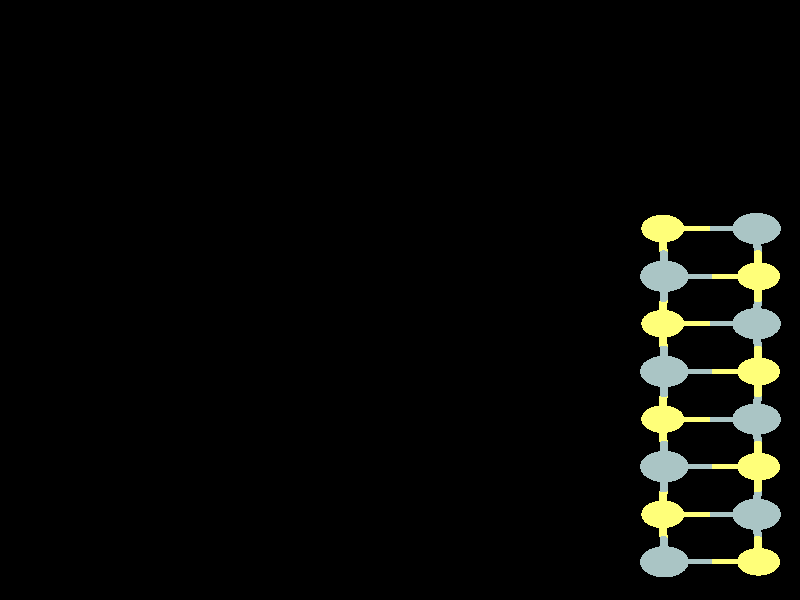 #include "colors.inc"
#include "finish.inc"

global_settings {assumed_gamma 1 max_trace_level 6}
background {color White transmit 1.0}
camera {orthographic
  right -19.79*x up 23.01*y
  direction 1.00*z
  location <0,0,50.00> look_at <0,0,0>}


light_source {<  2.00,   3.00,  40.00> color White
  area_light <0.70, 0, 0>, <0, 0.70, 0>, 3, 3
  adaptive 1 jitter}
// no fog
#declare simple = finish {phong 0.7}
#declare pale = finish {ambient 0.5 diffuse 0.85 roughness 0.001 specular 0.200 }
#declare intermediate = finish {ambient 0.3 diffuse 0.6 specular 0.1 roughness 0.04}
#declare vmd = finish {ambient 0.0 diffuse 0.65 phong 0.1 phong_size 40.0 specular 0.5 }
#declare jmol = finish {ambient 0.2 diffuse 0.6 specular 1 roughness 0.001 metallic}
#declare ase2 = finish {ambient 0.05 brilliance 3 diffuse 0.6 metallic specular 0.7 roughness 0.04 reflection 0.15}
#declare ase3 = finish {ambient 0.15 brilliance 2 diffuse 0.6 metallic specular 1.0 roughness 0.001 reflection 0.0}
#declare glass = finish {ambient 0.05 diffuse 0.3 specular 1.0 roughness 0.001}
#declare glass2 = finish {ambient 0.01 diffuse 0.3 specular 1.0 reflection 0.25 roughness 0.001}
#declare Rcell = 0.000;
#declare Rbond = 0.100;

#macro atom(LOC, R, COL, TRANS, FIN)
  sphere{LOC, R texture{pigment{color COL transmit TRANS} finish{FIN}}}
#end
#macro constrain(LOC, R, COL, TRANS FIN)
union{torus{R, Rcell rotate 45*z texture{pigment{color COL transmit TRANS} finish{FIN}}}
     torus{R, Rcell rotate -45*z texture{pigment{color COL transmit TRANS} finish{FIN}}}
     translate LOC}
#end

cylinder {<  7.68, -10.96, -26.89>, <  7.68, -10.96,   0.00>, Rcell pigment {Black}}
cylinder {<  7.68,  10.96, -26.89>, <  7.68,  10.96,   0.00>, Rcell pigment {Black}}
cylinder {< -9.42,  10.96, -26.89>, < -9.42,  10.96,   0.00>, Rcell pigment {Black}}
cylinder {< -9.42, -10.96, -26.89>, < -9.42, -10.96,   0.00>, Rcell pigment {Black}}
cylinder {<  7.68, -10.96, -26.89>, <  7.68,  10.96, -26.89>, Rcell pigment {Black}}
cylinder {<  7.68, -10.96,   0.00>, <  7.68,  10.96,   0.00>, Rcell pigment {Black}}
cylinder {< -9.42, -10.96,   0.00>, < -9.42,  10.96,   0.00>, Rcell pigment {Black}}
cylinder {< -9.42, -10.96, -26.89>, < -9.42,  10.96, -26.89>, Rcell pigment {Black}}
cylinder {<  7.68, -10.96, -26.89>, < -9.42, -10.96, -26.89>, Rcell pigment {Black}}
cylinder {<  7.68, -10.96,   0.00>, < -9.42, -10.96,   0.00>, Rcell pigment {Black}}
cylinder {<  7.68,  10.96,   0.00>, < -9.42,  10.96,   0.00>, Rcell pigment {Black}}
cylinder {<  7.68,  10.96, -26.89>, < -9.42,  10.96, -26.89>, Rcell pigment {Black}}
atom(<  6.50,  -8.22, -25.77>, 0.53, rgb <1.00, 1.00, 0.19>, 0.0, ase3) // #0
atom(<  8.82,  -8.22, -25.77>, 0.60, rgb <0.40, 0.56, 0.56>, 0.0, ase3) // #1
atom(<  6.50,  -4.57, -25.77>, 0.53, rgb <1.00, 1.00, 0.19>, 0.0, ase3) // #2
atom(<  8.82,  -4.57, -25.77>, 0.60, rgb <0.40, 0.56, 0.56>, 0.0, ase3) // #3
atom(<  6.50,  -0.91, -25.77>, 0.53, rgb <1.00, 1.00, 0.19>, 0.0, ase3) // #4
atom(<  8.82,  -0.91, -25.77>, 0.60, rgb <0.40, 0.56, 0.56>, 0.0, ase3) // #5
atom(<  6.50,   2.74, -25.77>, 0.53, rgb <1.00, 1.00, 0.19>, 0.0, ase3) // #6
atom(<  8.82,   2.74, -25.77>, 0.60, rgb <0.40, 0.56, 0.56>, 0.0, ase3) // #7
atom(<  8.87, -10.04, -23.53>, 0.53, rgb <1.00, 1.00, 0.19>, 0.0, ase3) // #8
atom(<  6.50,  -8.22, -21.29>, 0.53, rgb <1.00, 1.00, 0.19>, 0.0, ase3) // #9
atom(<  6.54, -10.04, -23.53>, 0.60, rgb <0.40, 0.56, 0.56>, 0.0, ase3) // #10
atom(<  8.82,  -8.22, -21.29>, 0.60, rgb <0.40, 0.56, 0.56>, 0.0, ase3) // #11
atom(<  8.87,  -6.39, -23.53>, 0.53, rgb <1.00, 1.00, 0.19>, 0.0, ase3) // #12
atom(<  6.50,  -4.57, -21.29>, 0.53, rgb <1.00, 1.00, 0.19>, 0.0, ase3) // #13
atom(<  6.54,  -6.39, -23.53>, 0.60, rgb <0.40, 0.56, 0.56>, 0.0, ase3) // #14
atom(<  8.82,  -4.57, -21.29>, 0.60, rgb <0.40, 0.56, 0.56>, 0.0, ase3) // #15
atom(<  8.87,  -2.74, -23.53>, 0.53, rgb <1.00, 1.00, 0.19>, 0.0, ase3) // #16
atom(<  6.50,  -0.91, -21.29>, 0.53, rgb <1.00, 1.00, 0.19>, 0.0, ase3) // #17
atom(<  6.54,  -2.74, -23.53>, 0.60, rgb <0.40, 0.56, 0.56>, 0.0, ase3) // #18
atom(<  8.82,  -0.91, -21.29>, 0.60, rgb <0.40, 0.56, 0.56>, 0.0, ase3) // #19
atom(<  8.87,   0.91, -23.53>, 0.53, rgb <1.00, 1.00, 0.19>, 0.0, ase3) // #20
atom(<  6.50,   2.74, -21.29>, 0.53, rgb <1.00, 1.00, 0.19>, 0.0, ase3) // #21
atom(<  6.54,   0.91, -23.53>, 0.60, rgb <0.40, 0.56, 0.56>, 0.0, ase3) // #22
atom(<  8.82,   2.74, -21.29>, 0.60, rgb <0.40, 0.56, 0.56>, 0.0, ase3) // #23
atom(<  8.87, -10.04, -19.05>, 0.53, rgb <1.00, 1.00, 0.19>, 0.0, ase3) // #24
atom(<  6.50,  -8.22, -16.81>, 0.53, rgb <1.00, 1.00, 0.19>, 0.0, ase3) // #25
atom(<  6.54, -10.04, -19.05>, 0.60, rgb <0.40, 0.56, 0.56>, 0.0, ase3) // #26
atom(<  8.82,  -8.22, -16.81>, 0.60, rgb <0.40, 0.56, 0.56>, 0.0, ase3) // #27
atom(<  8.87,  -6.39, -19.05>, 0.53, rgb <1.00, 1.00, 0.19>, 0.0, ase3) // #28
atom(<  6.50,  -4.57, -16.81>, 0.53, rgb <1.00, 1.00, 0.19>, 0.0, ase3) // #29
atom(<  6.54,  -6.39, -19.05>, 0.60, rgb <0.40, 0.56, 0.56>, 0.0, ase3) // #30
atom(<  8.82,  -4.57, -16.81>, 0.60, rgb <0.40, 0.56, 0.56>, 0.0, ase3) // #31
atom(<  8.87,  -2.74, -19.05>, 0.53, rgb <1.00, 1.00, 0.19>, 0.0, ase3) // #32
atom(<  6.50,  -0.91, -16.81>, 0.53, rgb <1.00, 1.00, 0.19>, 0.0, ase3) // #33
atom(<  6.54,  -2.74, -19.05>, 0.60, rgb <0.40, 0.56, 0.56>, 0.0, ase3) // #34
atom(<  8.82,  -0.91, -16.81>, 0.60, rgb <0.40, 0.56, 0.56>, 0.0, ase3) // #35
atom(<  8.87,   0.91, -19.05>, 0.53, rgb <1.00, 1.00, 0.19>, 0.0, ase3) // #36
atom(<  6.50,   2.74, -16.81>, 0.53, rgb <1.00, 1.00, 0.19>, 0.0, ase3) // #37
atom(<  6.54,   0.91, -19.05>, 0.60, rgb <0.40, 0.56, 0.56>, 0.0, ase3) // #38
atom(<  8.82,   2.74, -16.81>, 0.60, rgb <0.40, 0.56, 0.56>, 0.0, ase3) // #39
atom(<  8.87, -10.04, -14.57>, 0.53, rgb <1.00, 1.00, 0.19>, 0.0, ase3) // #40
atom(<  6.54, -10.04, -14.57>, 0.60, rgb <0.40, 0.56, 0.56>, 0.0, ase3) // #41
atom(<  8.87,  -6.39, -14.57>, 0.53, rgb <1.00, 1.00, 0.19>, 0.0, ase3) // #42
atom(<  6.54,  -6.39, -14.57>, 0.60, rgb <0.40, 0.56, 0.56>, 0.0, ase3) // #43
atom(<  8.87,  -2.74, -14.57>, 0.53, rgb <1.00, 1.00, 0.19>, 0.0, ase3) // #44
atom(<  6.54,  -2.74, -14.57>, 0.60, rgb <0.40, 0.56, 0.56>, 0.0, ase3) // #45
atom(<  8.87,   0.91, -14.57>, 0.53, rgb <1.00, 1.00, 0.19>, 0.0, ase3) // #46
atom(<  6.54,   0.91, -14.57>, 0.60, rgb <0.40, 0.56, 0.56>, 0.0, ase3) // #47
cylinder {<  6.50,  -8.22, -25.77>, <  6.52,  -7.30, -24.65>, Rbond texture{pigment {color rgb <1.00, 1.00, 0.19> transmit 0.0} finish{ase3}}}
cylinder {<  6.54,  -6.39, -23.53>, <  6.52,  -7.30, -24.65>, Rbond texture{pigment {color rgb <0.40, 0.56, 0.56> transmit 0.0} finish{ase3}}}
cylinder {<  6.50,  -8.22, -25.77>, <  7.66,  -8.22, -25.77>, Rbond texture{pigment {color rgb <1.00, 1.00, 0.19> transmit 0.0} finish{ase3}}}
cylinder {<  8.82,  -8.22, -25.77>, <  7.66,  -8.22, -25.77>, Rbond texture{pigment {color rgb <0.40, 0.56, 0.56> transmit 0.0} finish{ase3}}}
cylinder {<  6.50,  -8.22, -25.77>, <  6.52,  -9.13, -24.65>, Rbond texture{pigment {color rgb <1.00, 1.00, 0.19> transmit 0.0} finish{ase3}}}
cylinder {<  6.54, -10.04, -23.53>, <  6.52,  -9.13, -24.65>, Rbond texture{pigment {color rgb <0.40, 0.56, 0.56> transmit 0.0} finish{ase3}}}
cylinder {<  8.82,  -8.22, -25.77>, <  8.85,  -7.30, -24.65>, Rbond texture{pigment {color rgb <0.40, 0.56, 0.56> transmit 0.0} finish{ase3}}}
cylinder {<  8.87,  -6.39, -23.53>, <  8.85,  -7.30, -24.65>, Rbond texture{pigment {color rgb <1.00, 1.00, 0.19> transmit 0.0} finish{ase3}}}
cylinder {<  8.82,  -8.22, -25.77>, <  8.85,  -9.13, -24.65>, Rbond texture{pigment {color rgb <0.40, 0.56, 0.56> transmit 0.0} finish{ase3}}}
cylinder {<  8.87, -10.04, -23.53>, <  8.85,  -9.13, -24.65>, Rbond texture{pigment {color rgb <1.00, 1.00, 0.19> transmit 0.0} finish{ase3}}}
cylinder {<  6.50,  -4.57, -25.77>, <  7.66,  -4.57, -25.77>, Rbond texture{pigment {color rgb <1.00, 1.00, 0.19> transmit 0.0} finish{ase3}}}
cylinder {<  8.82,  -4.57, -25.77>, <  7.66,  -4.57, -25.77>, Rbond texture{pigment {color rgb <0.40, 0.56, 0.56> transmit 0.0} finish{ase3}}}
cylinder {<  6.50,  -4.57, -25.77>, <  6.52,  -5.48, -24.65>, Rbond texture{pigment {color rgb <1.00, 1.00, 0.19> transmit 0.0} finish{ase3}}}
cylinder {<  6.54,  -6.39, -23.53>, <  6.52,  -5.48, -24.65>, Rbond texture{pigment {color rgb <0.40, 0.56, 0.56> transmit 0.0} finish{ase3}}}
cylinder {<  6.50,  -4.57, -25.77>, <  6.52,  -3.65, -24.65>, Rbond texture{pigment {color rgb <1.00, 1.00, 0.19> transmit 0.0} finish{ase3}}}
cylinder {<  6.54,  -2.74, -23.53>, <  6.52,  -3.65, -24.65>, Rbond texture{pigment {color rgb <0.40, 0.56, 0.56> transmit 0.0} finish{ase3}}}
cylinder {<  8.82,  -4.57, -25.77>, <  8.85,  -5.48, -24.65>, Rbond texture{pigment {color rgb <0.40, 0.56, 0.56> transmit 0.0} finish{ase3}}}
cylinder {<  8.87,  -6.39, -23.53>, <  8.85,  -5.48, -24.65>, Rbond texture{pigment {color rgb <1.00, 1.00, 0.19> transmit 0.0} finish{ase3}}}
cylinder {<  8.82,  -4.57, -25.77>, <  8.85,  -3.65, -24.65>, Rbond texture{pigment {color rgb <0.40, 0.56, 0.56> transmit 0.0} finish{ase3}}}
cylinder {<  8.87,  -2.74, -23.53>, <  8.85,  -3.65, -24.65>, Rbond texture{pigment {color rgb <1.00, 1.00, 0.19> transmit 0.0} finish{ase3}}}
cylinder {<  6.50,  -0.91, -25.77>, <  6.52,  -1.83, -24.65>, Rbond texture{pigment {color rgb <1.00, 1.00, 0.19> transmit 0.0} finish{ase3}}}
cylinder {<  6.54,  -2.74, -23.53>, <  6.52,  -1.83, -24.65>, Rbond texture{pigment {color rgb <0.40, 0.56, 0.56> transmit 0.0} finish{ase3}}}
cylinder {<  6.50,  -0.91, -25.77>, <  7.66,  -0.91, -25.77>, Rbond texture{pigment {color rgb <1.00, 1.00, 0.19> transmit 0.0} finish{ase3}}}
cylinder {<  8.82,  -0.91, -25.77>, <  7.66,  -0.91, -25.77>, Rbond texture{pigment {color rgb <0.40, 0.56, 0.56> transmit 0.0} finish{ase3}}}
cylinder {<  6.50,  -0.91, -25.77>, <  6.52,  -0.00, -24.65>, Rbond texture{pigment {color rgb <1.00, 1.00, 0.19> transmit 0.0} finish{ase3}}}
cylinder {<  6.54,   0.91, -23.53>, <  6.52,  -0.00, -24.65>, Rbond texture{pigment {color rgb <0.40, 0.56, 0.56> transmit 0.0} finish{ase3}}}
cylinder {<  8.82,  -0.91, -25.77>, <  8.85,  -1.83, -24.65>, Rbond texture{pigment {color rgb <0.40, 0.56, 0.56> transmit 0.0} finish{ase3}}}
cylinder {<  8.87,  -2.74, -23.53>, <  8.85,  -1.83, -24.65>, Rbond texture{pigment {color rgb <1.00, 1.00, 0.19> transmit 0.0} finish{ase3}}}
cylinder {<  8.82,  -0.91, -25.77>, <  8.85,   0.00, -24.65>, Rbond texture{pigment {color rgb <0.40, 0.56, 0.56> transmit 0.0} finish{ase3}}}
cylinder {<  8.87,   0.91, -23.53>, <  8.85,   0.00, -24.65>, Rbond texture{pigment {color rgb <1.00, 1.00, 0.19> transmit 0.0} finish{ase3}}}
cylinder {<  6.50,   2.74, -25.77>, <  7.66,   2.74, -25.77>, Rbond texture{pigment {color rgb <1.00, 1.00, 0.19> transmit 0.0} finish{ase3}}}
cylinder {<  8.82,   2.74, -25.77>, <  7.66,   2.74, -25.77>, Rbond texture{pigment {color rgb <0.40, 0.56, 0.56> transmit 0.0} finish{ase3}}}
cylinder {<  6.50,   2.74, -25.77>, <  6.52,   1.83, -24.65>, Rbond texture{pigment {color rgb <1.00, 1.00, 0.19> transmit 0.0} finish{ase3}}}
cylinder {<  6.54,   0.91, -23.53>, <  6.52,   1.83, -24.65>, Rbond texture{pigment {color rgb <0.40, 0.56, 0.56> transmit 0.0} finish{ase3}}}
cylinder {<  8.82,   2.74, -25.77>, <  8.85,   1.83, -24.65>, Rbond texture{pigment {color rgb <0.40, 0.56, 0.56> transmit 0.0} finish{ase3}}}
cylinder {<  8.87,   0.91, -23.53>, <  8.85,   1.83, -24.65>, Rbond texture{pigment {color rgb <1.00, 1.00, 0.19> transmit 0.0} finish{ase3}}}
cylinder {<  8.87, -10.04, -23.53>, <  7.71, -10.04, -23.53>, Rbond texture{pigment {color rgb <1.00, 1.00, 0.19> transmit 0.0} finish{ase3}}}
cylinder {<  6.54, -10.04, -23.53>, <  7.71, -10.04, -23.53>, Rbond texture{pigment {color rgb <0.40, 0.56, 0.56> transmit 0.0} finish{ase3}}}
cylinder {<  8.87, -10.04, -23.53>, <  8.85,  -9.13, -22.41>, Rbond texture{pigment {color rgb <1.00, 1.00, 0.19> transmit 0.0} finish{ase3}}}
cylinder {<  8.82,  -8.22, -21.29>, <  8.85,  -9.13, -22.41>, Rbond texture{pigment {color rgb <0.40, 0.56, 0.56> transmit 0.0} finish{ase3}}}
cylinder {<  6.50,  -8.22, -21.29>, <  6.52,  -7.30, -22.41>, Rbond texture{pigment {color rgb <1.00, 1.00, 0.19> transmit 0.0} finish{ase3}}}
cylinder {<  6.54,  -6.39, -23.53>, <  6.52,  -7.30, -22.41>, Rbond texture{pigment {color rgb <0.40, 0.56, 0.56> transmit 0.0} finish{ase3}}}
cylinder {<  6.50,  -8.22, -21.29>, <  6.52,  -9.13, -22.41>, Rbond texture{pigment {color rgb <1.00, 1.00, 0.19> transmit 0.0} finish{ase3}}}
cylinder {<  6.54, -10.04, -23.53>, <  6.52,  -9.13, -22.41>, Rbond texture{pigment {color rgb <0.40, 0.56, 0.56> transmit 0.0} finish{ase3}}}
cylinder {<  6.50,  -8.22, -21.29>, <  7.66,  -8.22, -21.29>, Rbond texture{pigment {color rgb <1.00, 1.00, 0.19> transmit 0.0} finish{ase3}}}
cylinder {<  8.82,  -8.22, -21.29>, <  7.66,  -8.22, -21.29>, Rbond texture{pigment {color rgb <0.40, 0.56, 0.56> transmit 0.0} finish{ase3}}}
cylinder {<  6.50,  -8.22, -21.29>, <  6.52,  -9.13, -20.17>, Rbond texture{pigment {color rgb <1.00, 1.00, 0.19> transmit 0.0} finish{ase3}}}
cylinder {<  6.54, -10.04, -19.05>, <  6.52,  -9.13, -20.17>, Rbond texture{pigment {color rgb <0.40, 0.56, 0.56> transmit 0.0} finish{ase3}}}
cylinder {<  6.50,  -8.22, -21.29>, <  6.52,  -7.30, -20.17>, Rbond texture{pigment {color rgb <1.00, 1.00, 0.19> transmit 0.0} finish{ase3}}}
cylinder {<  6.54,  -6.39, -19.05>, <  6.52,  -7.30, -20.17>, Rbond texture{pigment {color rgb <0.40, 0.56, 0.56> transmit 0.0} finish{ase3}}}
cylinder {<  8.82,  -8.22, -21.29>, <  8.85,  -7.30, -22.41>, Rbond texture{pigment {color rgb <0.40, 0.56, 0.56> transmit 0.0} finish{ase3}}}
cylinder {<  8.87,  -6.39, -23.53>, <  8.85,  -7.30, -22.41>, Rbond texture{pigment {color rgb <1.00, 1.00, 0.19> transmit 0.0} finish{ase3}}}
cylinder {<  8.82,  -8.22, -21.29>, <  8.85,  -9.13, -20.17>, Rbond texture{pigment {color rgb <0.40, 0.56, 0.56> transmit 0.0} finish{ase3}}}
cylinder {<  8.87, -10.04, -19.05>, <  8.85,  -9.13, -20.17>, Rbond texture{pigment {color rgb <1.00, 1.00, 0.19> transmit 0.0} finish{ase3}}}
cylinder {<  8.82,  -8.22, -21.29>, <  8.85,  -7.30, -20.17>, Rbond texture{pigment {color rgb <0.40, 0.56, 0.56> transmit 0.0} finish{ase3}}}
cylinder {<  8.87,  -6.39, -19.05>, <  8.85,  -7.30, -20.17>, Rbond texture{pigment {color rgb <1.00, 1.00, 0.19> transmit 0.0} finish{ase3}}}
cylinder {<  8.87,  -6.39, -23.53>, <  7.71,  -6.39, -23.53>, Rbond texture{pigment {color rgb <1.00, 1.00, 0.19> transmit 0.0} finish{ase3}}}
cylinder {<  6.54,  -6.39, -23.53>, <  7.71,  -6.39, -23.53>, Rbond texture{pigment {color rgb <0.40, 0.56, 0.56> transmit 0.0} finish{ase3}}}
cylinder {<  8.87,  -6.39, -23.53>, <  8.85,  -5.48, -22.41>, Rbond texture{pigment {color rgb <1.00, 1.00, 0.19> transmit 0.0} finish{ase3}}}
cylinder {<  8.82,  -4.57, -21.29>, <  8.85,  -5.48, -22.41>, Rbond texture{pigment {color rgb <0.40, 0.56, 0.56> transmit 0.0} finish{ase3}}}
cylinder {<  6.50,  -4.57, -21.29>, <  6.52,  -5.48, -22.41>, Rbond texture{pigment {color rgb <1.00, 1.00, 0.19> transmit 0.0} finish{ase3}}}
cylinder {<  6.54,  -6.39, -23.53>, <  6.52,  -5.48, -22.41>, Rbond texture{pigment {color rgb <0.40, 0.56, 0.56> transmit 0.0} finish{ase3}}}
cylinder {<  6.50,  -4.57, -21.29>, <  7.66,  -4.57, -21.29>, Rbond texture{pigment {color rgb <1.00, 1.00, 0.19> transmit 0.0} finish{ase3}}}
cylinder {<  8.82,  -4.57, -21.29>, <  7.66,  -4.57, -21.29>, Rbond texture{pigment {color rgb <0.40, 0.56, 0.56> transmit 0.0} finish{ase3}}}
cylinder {<  6.50,  -4.57, -21.29>, <  6.52,  -5.48, -20.17>, Rbond texture{pigment {color rgb <1.00, 1.00, 0.19> transmit 0.0} finish{ase3}}}
cylinder {<  6.54,  -6.39, -19.05>, <  6.52,  -5.48, -20.17>, Rbond texture{pigment {color rgb <0.40, 0.56, 0.56> transmit 0.0} finish{ase3}}}
cylinder {<  6.50,  -4.57, -21.29>, <  6.52,  -3.65, -22.41>, Rbond texture{pigment {color rgb <1.00, 1.00, 0.19> transmit 0.0} finish{ase3}}}
cylinder {<  6.54,  -2.74, -23.53>, <  6.52,  -3.65, -22.41>, Rbond texture{pigment {color rgb <0.40, 0.56, 0.56> transmit 0.0} finish{ase3}}}
cylinder {<  6.50,  -4.57, -21.29>, <  6.52,  -3.65, -20.17>, Rbond texture{pigment {color rgb <1.00, 1.00, 0.19> transmit 0.0} finish{ase3}}}
cylinder {<  6.54,  -2.74, -19.05>, <  6.52,  -3.65, -20.17>, Rbond texture{pigment {color rgb <0.40, 0.56, 0.56> transmit 0.0} finish{ase3}}}
cylinder {<  8.82,  -4.57, -21.29>, <  8.85,  -5.48, -20.17>, Rbond texture{pigment {color rgb <0.40, 0.56, 0.56> transmit 0.0} finish{ase3}}}
cylinder {<  8.87,  -6.39, -19.05>, <  8.85,  -5.48, -20.17>, Rbond texture{pigment {color rgb <1.00, 1.00, 0.19> transmit 0.0} finish{ase3}}}
cylinder {<  8.82,  -4.57, -21.29>, <  8.85,  -3.65, -22.41>, Rbond texture{pigment {color rgb <0.40, 0.56, 0.56> transmit 0.0} finish{ase3}}}
cylinder {<  8.87,  -2.74, -23.53>, <  8.85,  -3.65, -22.41>, Rbond texture{pigment {color rgb <1.00, 1.00, 0.19> transmit 0.0} finish{ase3}}}
cylinder {<  8.82,  -4.57, -21.29>, <  8.85,  -3.65, -20.17>, Rbond texture{pigment {color rgb <0.40, 0.56, 0.56> transmit 0.0} finish{ase3}}}
cylinder {<  8.87,  -2.74, -19.05>, <  8.85,  -3.65, -20.17>, Rbond texture{pigment {color rgb <1.00, 1.00, 0.19> transmit 0.0} finish{ase3}}}
cylinder {<  8.87,  -2.74, -23.53>, <  7.71,  -2.74, -23.53>, Rbond texture{pigment {color rgb <1.00, 1.00, 0.19> transmit 0.0} finish{ase3}}}
cylinder {<  6.54,  -2.74, -23.53>, <  7.71,  -2.74, -23.53>, Rbond texture{pigment {color rgb <0.40, 0.56, 0.56> transmit 0.0} finish{ase3}}}
cylinder {<  8.87,  -2.74, -23.53>, <  8.85,  -1.83, -22.41>, Rbond texture{pigment {color rgb <1.00, 1.00, 0.19> transmit 0.0} finish{ase3}}}
cylinder {<  8.82,  -0.91, -21.29>, <  8.85,  -1.83, -22.41>, Rbond texture{pigment {color rgb <0.40, 0.56, 0.56> transmit 0.0} finish{ase3}}}
cylinder {<  6.50,  -0.91, -21.29>, <  6.52,  -1.83, -22.41>, Rbond texture{pigment {color rgb <1.00, 1.00, 0.19> transmit 0.0} finish{ase3}}}
cylinder {<  6.54,  -2.74, -23.53>, <  6.52,  -1.83, -22.41>, Rbond texture{pigment {color rgb <0.40, 0.56, 0.56> transmit 0.0} finish{ase3}}}
cylinder {<  6.50,  -0.91, -21.29>, <  6.52,  -0.00, -22.41>, Rbond texture{pigment {color rgb <1.00, 1.00, 0.19> transmit 0.0} finish{ase3}}}
cylinder {<  6.54,   0.91, -23.53>, <  6.52,  -0.00, -22.41>, Rbond texture{pigment {color rgb <0.40, 0.56, 0.56> transmit 0.0} finish{ase3}}}
cylinder {<  6.50,  -0.91, -21.29>, <  7.66,  -0.91, -21.29>, Rbond texture{pigment {color rgb <1.00, 1.00, 0.19> transmit 0.0} finish{ase3}}}
cylinder {<  8.82,  -0.91, -21.29>, <  7.66,  -0.91, -21.29>, Rbond texture{pigment {color rgb <0.40, 0.56, 0.56> transmit 0.0} finish{ase3}}}
cylinder {<  6.50,  -0.91, -21.29>, <  6.52,  -1.83, -20.17>, Rbond texture{pigment {color rgb <1.00, 1.00, 0.19> transmit 0.0} finish{ase3}}}
cylinder {<  6.54,  -2.74, -19.05>, <  6.52,  -1.83, -20.17>, Rbond texture{pigment {color rgb <0.40, 0.56, 0.56> transmit 0.0} finish{ase3}}}
cylinder {<  6.50,  -0.91, -21.29>, <  6.52,  -0.00, -20.17>, Rbond texture{pigment {color rgb <1.00, 1.00, 0.19> transmit 0.0} finish{ase3}}}
cylinder {<  6.54,   0.91, -19.05>, <  6.52,  -0.00, -20.17>, Rbond texture{pigment {color rgb <0.40, 0.56, 0.56> transmit 0.0} finish{ase3}}}
cylinder {<  8.82,  -0.91, -21.29>, <  8.85,   0.00, -22.41>, Rbond texture{pigment {color rgb <0.40, 0.56, 0.56> transmit 0.0} finish{ase3}}}
cylinder {<  8.87,   0.91, -23.53>, <  8.85,   0.00, -22.41>, Rbond texture{pigment {color rgb <1.00, 1.00, 0.19> transmit 0.0} finish{ase3}}}
cylinder {<  8.82,  -0.91, -21.29>, <  8.85,  -1.83, -20.17>, Rbond texture{pigment {color rgb <0.40, 0.56, 0.56> transmit 0.0} finish{ase3}}}
cylinder {<  8.87,  -2.74, -19.05>, <  8.85,  -1.83, -20.17>, Rbond texture{pigment {color rgb <1.00, 1.00, 0.19> transmit 0.0} finish{ase3}}}
cylinder {<  8.82,  -0.91, -21.29>, <  8.85,   0.00, -20.17>, Rbond texture{pigment {color rgb <0.40, 0.56, 0.56> transmit 0.0} finish{ase3}}}
cylinder {<  8.87,   0.91, -19.05>, <  8.85,   0.00, -20.17>, Rbond texture{pigment {color rgb <1.00, 1.00, 0.19> transmit 0.0} finish{ase3}}}
cylinder {<  8.87,   0.91, -23.53>, <  7.71,   0.91, -23.53>, Rbond texture{pigment {color rgb <1.00, 1.00, 0.19> transmit 0.0} finish{ase3}}}
cylinder {<  6.54,   0.91, -23.53>, <  7.71,   0.91, -23.53>, Rbond texture{pigment {color rgb <0.40, 0.56, 0.56> transmit 0.0} finish{ase3}}}
cylinder {<  8.87,   0.91, -23.53>, <  8.85,   1.83, -22.41>, Rbond texture{pigment {color rgb <1.00, 1.00, 0.19> transmit 0.0} finish{ase3}}}
cylinder {<  8.82,   2.74, -21.29>, <  8.85,   1.83, -22.41>, Rbond texture{pigment {color rgb <0.40, 0.56, 0.56> transmit 0.0} finish{ase3}}}
cylinder {<  6.50,   2.74, -21.29>, <  6.52,   1.83, -22.41>, Rbond texture{pigment {color rgb <1.00, 1.00, 0.19> transmit 0.0} finish{ase3}}}
cylinder {<  6.54,   0.91, -23.53>, <  6.52,   1.83, -22.41>, Rbond texture{pigment {color rgb <0.40, 0.56, 0.56> transmit 0.0} finish{ase3}}}
cylinder {<  6.50,   2.74, -21.29>, <  7.66,   2.74, -21.29>, Rbond texture{pigment {color rgb <1.00, 1.00, 0.19> transmit 0.0} finish{ase3}}}
cylinder {<  8.82,   2.74, -21.29>, <  7.66,   2.74, -21.29>, Rbond texture{pigment {color rgb <0.40, 0.56, 0.56> transmit 0.0} finish{ase3}}}
cylinder {<  6.50,   2.74, -21.29>, <  6.52,   1.83, -20.17>, Rbond texture{pigment {color rgb <1.00, 1.00, 0.19> transmit 0.0} finish{ase3}}}
cylinder {<  6.54,   0.91, -19.05>, <  6.52,   1.83, -20.17>, Rbond texture{pigment {color rgb <0.40, 0.56, 0.56> transmit 0.0} finish{ase3}}}
cylinder {<  8.82,   2.74, -21.29>, <  8.85,   1.83, -20.17>, Rbond texture{pigment {color rgb <0.40, 0.56, 0.56> transmit 0.0} finish{ase3}}}
cylinder {<  8.87,   0.91, -19.05>, <  8.85,   1.83, -20.17>, Rbond texture{pigment {color rgb <1.00, 1.00, 0.19> transmit 0.0} finish{ase3}}}
cylinder {<  8.87, -10.04, -19.05>, <  7.71, -10.04, -19.05>, Rbond texture{pigment {color rgb <1.00, 1.00, 0.19> transmit 0.0} finish{ase3}}}
cylinder {<  6.54, -10.04, -19.05>, <  7.71, -10.04, -19.05>, Rbond texture{pigment {color rgb <0.40, 0.56, 0.56> transmit 0.0} finish{ase3}}}
cylinder {<  8.87, -10.04, -19.05>, <  8.85,  -9.13, -17.93>, Rbond texture{pigment {color rgb <1.00, 1.00, 0.19> transmit 0.0} finish{ase3}}}
cylinder {<  8.82,  -8.22, -16.81>, <  8.85,  -9.13, -17.93>, Rbond texture{pigment {color rgb <0.40, 0.56, 0.56> transmit 0.0} finish{ase3}}}
cylinder {<  6.50,  -8.22, -16.81>, <  6.52,  -9.13, -17.93>, Rbond texture{pigment {color rgb <1.00, 1.00, 0.19> transmit 0.0} finish{ase3}}}
cylinder {<  6.54, -10.04, -19.05>, <  6.52,  -9.13, -17.93>, Rbond texture{pigment {color rgb <0.40, 0.56, 0.56> transmit 0.0} finish{ase3}}}
cylinder {<  6.50,  -8.22, -16.81>, <  7.66,  -8.22, -16.81>, Rbond texture{pigment {color rgb <1.00, 1.00, 0.19> transmit 0.0} finish{ase3}}}
cylinder {<  8.82,  -8.22, -16.81>, <  7.66,  -8.22, -16.81>, Rbond texture{pigment {color rgb <0.40, 0.56, 0.56> transmit 0.0} finish{ase3}}}
cylinder {<  6.50,  -8.22, -16.81>, <  6.52,  -7.30, -17.93>, Rbond texture{pigment {color rgb <1.00, 1.00, 0.19> transmit 0.0} finish{ase3}}}
cylinder {<  6.54,  -6.39, -19.05>, <  6.52,  -7.30, -17.93>, Rbond texture{pigment {color rgb <0.40, 0.56, 0.56> transmit 0.0} finish{ase3}}}
cylinder {<  6.50,  -8.22, -16.81>, <  6.52,  -9.13, -15.69>, Rbond texture{pigment {color rgb <1.00, 1.00, 0.19> transmit 0.0} finish{ase3}}}
cylinder {<  6.54, -10.04, -14.57>, <  6.52,  -9.13, -15.69>, Rbond texture{pigment {color rgb <0.40, 0.56, 0.56> transmit 0.0} finish{ase3}}}
cylinder {<  6.50,  -8.22, -16.81>, <  6.52,  -7.30, -15.69>, Rbond texture{pigment {color rgb <1.00, 1.00, 0.19> transmit 0.0} finish{ase3}}}
cylinder {<  6.54,  -6.39, -14.57>, <  6.52,  -7.30, -15.69>, Rbond texture{pigment {color rgb <0.40, 0.56, 0.56> transmit 0.0} finish{ase3}}}
cylinder {<  8.82,  -8.22, -16.81>, <  8.85,  -7.30, -17.93>, Rbond texture{pigment {color rgb <0.40, 0.56, 0.56> transmit 0.0} finish{ase3}}}
cylinder {<  8.87,  -6.39, -19.05>, <  8.85,  -7.30, -17.93>, Rbond texture{pigment {color rgb <1.00, 1.00, 0.19> transmit 0.0} finish{ase3}}}
cylinder {<  8.82,  -8.22, -16.81>, <  8.85,  -9.13, -15.69>, Rbond texture{pigment {color rgb <0.40, 0.56, 0.56> transmit 0.0} finish{ase3}}}
cylinder {<  8.87, -10.04, -14.57>, <  8.85,  -9.13, -15.69>, Rbond texture{pigment {color rgb <1.00, 1.00, 0.19> transmit 0.0} finish{ase3}}}
cylinder {<  8.82,  -8.22, -16.81>, <  8.85,  -7.30, -15.69>, Rbond texture{pigment {color rgb <0.40, 0.56, 0.56> transmit 0.0} finish{ase3}}}
cylinder {<  8.87,  -6.39, -14.57>, <  8.85,  -7.30, -15.69>, Rbond texture{pigment {color rgb <1.00, 1.00, 0.19> transmit 0.0} finish{ase3}}}
cylinder {<  8.87,  -6.39, -19.05>, <  8.85,  -5.48, -17.93>, Rbond texture{pigment {color rgb <1.00, 1.00, 0.19> transmit 0.0} finish{ase3}}}
cylinder {<  8.82,  -4.57, -16.81>, <  8.85,  -5.48, -17.93>, Rbond texture{pigment {color rgb <0.40, 0.56, 0.56> transmit 0.0} finish{ase3}}}
cylinder {<  8.87,  -6.39, -19.05>, <  7.71,  -6.39, -19.05>, Rbond texture{pigment {color rgb <1.00, 1.00, 0.19> transmit 0.0} finish{ase3}}}
cylinder {<  6.54,  -6.39, -19.05>, <  7.71,  -6.39, -19.05>, Rbond texture{pigment {color rgb <0.40, 0.56, 0.56> transmit 0.0} finish{ase3}}}
cylinder {<  6.50,  -4.57, -16.81>, <  7.66,  -4.57, -16.81>, Rbond texture{pigment {color rgb <1.00, 1.00, 0.19> transmit 0.0} finish{ase3}}}
cylinder {<  8.82,  -4.57, -16.81>, <  7.66,  -4.57, -16.81>, Rbond texture{pigment {color rgb <0.40, 0.56, 0.56> transmit 0.0} finish{ase3}}}
cylinder {<  6.50,  -4.57, -16.81>, <  6.52,  -5.48, -17.93>, Rbond texture{pigment {color rgb <1.00, 1.00, 0.19> transmit 0.0} finish{ase3}}}
cylinder {<  6.54,  -6.39, -19.05>, <  6.52,  -5.48, -17.93>, Rbond texture{pigment {color rgb <0.40, 0.56, 0.56> transmit 0.0} finish{ase3}}}
cylinder {<  6.50,  -4.57, -16.81>, <  6.52,  -5.48, -15.69>, Rbond texture{pigment {color rgb <1.00, 1.00, 0.19> transmit 0.0} finish{ase3}}}
cylinder {<  6.54,  -6.39, -14.57>, <  6.52,  -5.48, -15.69>, Rbond texture{pigment {color rgb <0.40, 0.56, 0.56> transmit 0.0} finish{ase3}}}
cylinder {<  6.50,  -4.57, -16.81>, <  6.52,  -3.65, -17.93>, Rbond texture{pigment {color rgb <1.00, 1.00, 0.19> transmit 0.0} finish{ase3}}}
cylinder {<  6.54,  -2.74, -19.05>, <  6.52,  -3.65, -17.93>, Rbond texture{pigment {color rgb <0.40, 0.56, 0.56> transmit 0.0} finish{ase3}}}
cylinder {<  6.50,  -4.57, -16.81>, <  6.52,  -3.65, -15.69>, Rbond texture{pigment {color rgb <1.00, 1.00, 0.19> transmit 0.0} finish{ase3}}}
cylinder {<  6.54,  -2.74, -14.57>, <  6.52,  -3.65, -15.69>, Rbond texture{pigment {color rgb <0.40, 0.56, 0.56> transmit 0.0} finish{ase3}}}
cylinder {<  8.82,  -4.57, -16.81>, <  8.85,  -5.48, -15.69>, Rbond texture{pigment {color rgb <0.40, 0.56, 0.56> transmit 0.0} finish{ase3}}}
cylinder {<  8.87,  -6.39, -14.57>, <  8.85,  -5.48, -15.69>, Rbond texture{pigment {color rgb <1.00, 1.00, 0.19> transmit 0.0} finish{ase3}}}
cylinder {<  8.82,  -4.57, -16.81>, <  8.85,  -3.65, -17.93>, Rbond texture{pigment {color rgb <0.40, 0.56, 0.56> transmit 0.0} finish{ase3}}}
cylinder {<  8.87,  -2.74, -19.05>, <  8.85,  -3.65, -17.93>, Rbond texture{pigment {color rgb <1.00, 1.00, 0.19> transmit 0.0} finish{ase3}}}
cylinder {<  8.82,  -4.57, -16.81>, <  8.85,  -3.65, -15.69>, Rbond texture{pigment {color rgb <0.40, 0.56, 0.56> transmit 0.0} finish{ase3}}}
cylinder {<  8.87,  -2.74, -14.57>, <  8.85,  -3.65, -15.69>, Rbond texture{pigment {color rgb <1.00, 1.00, 0.19> transmit 0.0} finish{ase3}}}
cylinder {<  8.87,  -2.74, -19.05>, <  7.71,  -2.74, -19.05>, Rbond texture{pigment {color rgb <1.00, 1.00, 0.19> transmit 0.0} finish{ase3}}}
cylinder {<  6.54,  -2.74, -19.05>, <  7.71,  -2.74, -19.05>, Rbond texture{pigment {color rgb <0.40, 0.56, 0.56> transmit 0.0} finish{ase3}}}
cylinder {<  8.87,  -2.74, -19.05>, <  8.85,  -1.83, -17.93>, Rbond texture{pigment {color rgb <1.00, 1.00, 0.19> transmit 0.0} finish{ase3}}}
cylinder {<  8.82,  -0.91, -16.81>, <  8.85,  -1.83, -17.93>, Rbond texture{pigment {color rgb <0.40, 0.56, 0.56> transmit 0.0} finish{ase3}}}
cylinder {<  6.50,  -0.91, -16.81>, <  6.52,  -1.83, -17.93>, Rbond texture{pigment {color rgb <1.00, 1.00, 0.19> transmit 0.0} finish{ase3}}}
cylinder {<  6.54,  -2.74, -19.05>, <  6.52,  -1.83, -17.93>, Rbond texture{pigment {color rgb <0.40, 0.56, 0.56> transmit 0.0} finish{ase3}}}
cylinder {<  6.50,  -0.91, -16.81>, <  6.52,  -0.00, -17.93>, Rbond texture{pigment {color rgb <1.00, 1.00, 0.19> transmit 0.0} finish{ase3}}}
cylinder {<  6.54,   0.91, -19.05>, <  6.52,  -0.00, -17.93>, Rbond texture{pigment {color rgb <0.40, 0.56, 0.56> transmit 0.0} finish{ase3}}}
cylinder {<  6.50,  -0.91, -16.81>, <  7.66,  -0.91, -16.81>, Rbond texture{pigment {color rgb <1.00, 1.00, 0.19> transmit 0.0} finish{ase3}}}
cylinder {<  8.82,  -0.91, -16.81>, <  7.66,  -0.91, -16.81>, Rbond texture{pigment {color rgb <0.40, 0.56, 0.56> transmit 0.0} finish{ase3}}}
cylinder {<  6.50,  -0.91, -16.81>, <  6.52,  -1.83, -15.69>, Rbond texture{pigment {color rgb <1.00, 1.00, 0.19> transmit 0.0} finish{ase3}}}
cylinder {<  6.54,  -2.74, -14.57>, <  6.52,  -1.83, -15.69>, Rbond texture{pigment {color rgb <0.40, 0.56, 0.56> transmit 0.0} finish{ase3}}}
cylinder {<  6.50,  -0.91, -16.81>, <  6.52,  -0.00, -15.69>, Rbond texture{pigment {color rgb <1.00, 1.00, 0.19> transmit 0.0} finish{ase3}}}
cylinder {<  6.54,   0.91, -14.57>, <  6.52,  -0.00, -15.69>, Rbond texture{pigment {color rgb <0.40, 0.56, 0.56> transmit 0.0} finish{ase3}}}
cylinder {<  8.82,  -0.91, -16.81>, <  8.85,   0.00, -17.93>, Rbond texture{pigment {color rgb <0.40, 0.56, 0.56> transmit 0.0} finish{ase3}}}
cylinder {<  8.87,   0.91, -19.05>, <  8.85,   0.00, -17.93>, Rbond texture{pigment {color rgb <1.00, 1.00, 0.19> transmit 0.0} finish{ase3}}}
cylinder {<  8.82,  -0.91, -16.81>, <  8.85,  -1.83, -15.69>, Rbond texture{pigment {color rgb <0.40, 0.56, 0.56> transmit 0.0} finish{ase3}}}
cylinder {<  8.87,  -2.74, -14.57>, <  8.85,  -1.83, -15.69>, Rbond texture{pigment {color rgb <1.00, 1.00, 0.19> transmit 0.0} finish{ase3}}}
cylinder {<  8.82,  -0.91, -16.81>, <  8.85,   0.00, -15.69>, Rbond texture{pigment {color rgb <0.40, 0.56, 0.56> transmit 0.0} finish{ase3}}}
cylinder {<  8.87,   0.91, -14.57>, <  8.85,   0.00, -15.69>, Rbond texture{pigment {color rgb <1.00, 1.00, 0.19> transmit 0.0} finish{ase3}}}
cylinder {<  8.87,   0.91, -19.05>, <  7.71,   0.91, -19.05>, Rbond texture{pigment {color rgb <1.00, 1.00, 0.19> transmit 0.0} finish{ase3}}}
cylinder {<  6.54,   0.91, -19.05>, <  7.71,   0.91, -19.05>, Rbond texture{pigment {color rgb <0.40, 0.56, 0.56> transmit 0.0} finish{ase3}}}
cylinder {<  8.87,   0.91, -19.05>, <  8.85,   1.83, -17.93>, Rbond texture{pigment {color rgb <1.00, 1.00, 0.19> transmit 0.0} finish{ase3}}}
cylinder {<  8.82,   2.74, -16.81>, <  8.85,   1.83, -17.93>, Rbond texture{pigment {color rgb <0.40, 0.56, 0.56> transmit 0.0} finish{ase3}}}
cylinder {<  6.50,   2.74, -16.81>, <  6.52,   1.83, -17.93>, Rbond texture{pigment {color rgb <1.00, 1.00, 0.19> transmit 0.0} finish{ase3}}}
cylinder {<  6.54,   0.91, -19.05>, <  6.52,   1.83, -17.93>, Rbond texture{pigment {color rgb <0.40, 0.56, 0.56> transmit 0.0} finish{ase3}}}
cylinder {<  6.50,   2.74, -16.81>, <  7.66,   2.74, -16.81>, Rbond texture{pigment {color rgb <1.00, 1.00, 0.19> transmit 0.0} finish{ase3}}}
cylinder {<  8.82,   2.74, -16.81>, <  7.66,   2.74, -16.81>, Rbond texture{pigment {color rgb <0.40, 0.56, 0.56> transmit 0.0} finish{ase3}}}
cylinder {<  6.50,   2.74, -16.81>, <  6.52,   1.83, -15.69>, Rbond texture{pigment {color rgb <1.00, 1.00, 0.19> transmit 0.0} finish{ase3}}}
cylinder {<  6.54,   0.91, -14.57>, <  6.52,   1.83, -15.69>, Rbond texture{pigment {color rgb <0.40, 0.56, 0.56> transmit 0.0} finish{ase3}}}
cylinder {<  8.82,   2.74, -16.81>, <  8.85,   1.83, -15.69>, Rbond texture{pigment {color rgb <0.40, 0.56, 0.56> transmit 0.0} finish{ase3}}}
cylinder {<  8.87,   0.91, -14.57>, <  8.85,   1.83, -15.69>, Rbond texture{pigment {color rgb <1.00, 1.00, 0.19> transmit 0.0} finish{ase3}}}
cylinder {<  8.87, -10.04, -14.57>, <  7.71, -10.04, -14.57>, Rbond texture{pigment {color rgb <1.00, 1.00, 0.19> transmit 0.0} finish{ase3}}}
cylinder {<  6.54, -10.04, -14.57>, <  7.71, -10.04, -14.57>, Rbond texture{pigment {color rgb <0.40, 0.56, 0.56> transmit 0.0} finish{ase3}}}
cylinder {<  8.87,  -6.39, -14.57>, <  7.71,  -6.39, -14.57>, Rbond texture{pigment {color rgb <1.00, 1.00, 0.19> transmit 0.0} finish{ase3}}}
cylinder {<  6.54,  -6.39, -14.57>, <  7.71,  -6.39, -14.57>, Rbond texture{pigment {color rgb <0.40, 0.56, 0.56> transmit 0.0} finish{ase3}}}
cylinder {<  8.87,  -2.74, -14.57>, <  7.71,  -2.74, -14.57>, Rbond texture{pigment {color rgb <1.00, 1.00, 0.19> transmit 0.0} finish{ase3}}}
cylinder {<  6.54,  -2.74, -14.57>, <  7.71,  -2.74, -14.57>, Rbond texture{pigment {color rgb <0.40, 0.56, 0.56> transmit 0.0} finish{ase3}}}
cylinder {<  8.87,   0.91, -14.57>, <  7.71,   0.91, -14.57>, Rbond texture{pigment {color rgb <1.00, 1.00, 0.19> transmit 0.0} finish{ase3}}}
cylinder {<  6.54,   0.91, -14.57>, <  7.71,   0.91, -14.57>, Rbond texture{pigment {color rgb <0.40, 0.56, 0.56> transmit 0.0} finish{ase3}}}
// no constraints
